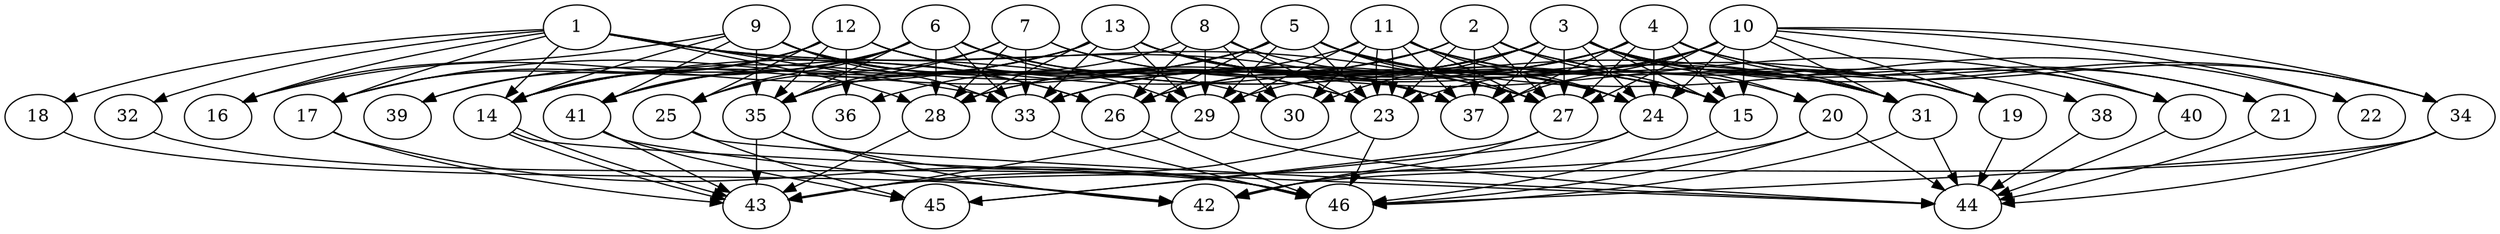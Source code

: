 // DAG (tier=3-complex, mode=compute, n=46, ccr=0.475, fat=0.784, density=0.745, regular=0.212, jump=0.249, mindata=1048576, maxdata=16777216)
// DAG automatically generated by daggen at Sun Aug 24 16:33:35 2025
// /home/ermia/Project/Environments/daggen/bin/daggen --dot --ccr 0.475 --fat 0.784 --regular 0.212 --density 0.745 --jump 0.249 --mindata 1048576 --maxdata 16777216 -n 46 
digraph G {
  1 [size="18504318220907839488", alpha="0.13", expect_size="9252159110453919744"]
  1 -> 14 [size ="55967861440512"]
  1 -> 16 [size ="55967861440512"]
  1 -> 17 [size ="55967861440512"]
  1 -> 18 [size ="55967861440512"]
  1 -> 26 [size ="55967861440512"]
  1 -> 27 [size ="55967861440512"]
  1 -> 28 [size ="55967861440512"]
  1 -> 32 [size ="55967861440512"]
  1 -> 33 [size ="55967861440512"]
  1 -> 37 [size ="55967861440512"]
  2 [size="4127537879356276736000", alpha="0.02", expect_size="2063768939678138368000"]
  2 -> 14 [size ="2058499181772800"]
  2 -> 15 [size ="2058499181772800"]
  2 -> 19 [size ="2058499181772800"]
  2 -> 23 [size ="2058499181772800"]
  2 -> 27 [size ="2058499181772800"]
  2 -> 33 [size ="2058499181772800"]
  2 -> 37 [size ="2058499181772800"]
  2 -> 38 [size ="2058499181772800"]
  3 [size="79250448370068112", alpha="0.06", expect_size="39625224185034056"]
  3 -> 15 [size ="1344489180364800"]
  3 -> 20 [size ="1344489180364800"]
  3 -> 21 [size ="1344489180364800"]
  3 -> 24 [size ="1344489180364800"]
  3 -> 26 [size ="1344489180364800"]
  3 -> 27 [size ="1344489180364800"]
  3 -> 28 [size ="1344489180364800"]
  3 -> 30 [size ="1344489180364800"]
  3 -> 31 [size ="1344489180364800"]
  3 -> 33 [size ="1344489180364800"]
  3 -> 34 [size ="1344489180364800"]
  3 -> 37 [size ="1344489180364800"]
  3 -> 40 [size ="1344489180364800"]
  3 -> 41 [size ="1344489180364800"]
  4 [size="3913366001303049216", alpha="0.11", expect_size="1956683000651524608"]
  4 -> 15 [size ="2024996289380352"]
  4 -> 21 [size ="2024996289380352"]
  4 -> 24 [size ="2024996289380352"]
  4 -> 26 [size ="2024996289380352"]
  4 -> 27 [size ="2024996289380352"]
  4 -> 28 [size ="2024996289380352"]
  4 -> 29 [size ="2024996289380352"]
  4 -> 31 [size ="2024996289380352"]
  4 -> 34 [size ="2024996289380352"]
  4 -> 37 [size ="2024996289380352"]
  5 [size="168007502037609120", alpha="0.14", expect_size="84003751018804560"]
  5 -> 14 [size ="334319323185152"]
  5 -> 15 [size ="334319323185152"]
  5 -> 17 [size ="334319323185152"]
  5 -> 22 [size ="334319323185152"]
  5 -> 23 [size ="334319323185152"]
  5 -> 24 [size ="334319323185152"]
  5 -> 26 [size ="334319323185152"]
  5 -> 27 [size ="334319323185152"]
  5 -> 29 [size ="334319323185152"]
  5 -> 31 [size ="334319323185152"]
  5 -> 35 [size ="334319323185152"]
  6 [size="162402428196747214848", alpha="0.03", expect_size="81201214098373607424"]
  6 -> 14 [size ="238132314243072"]
  6 -> 17 [size ="238132314243072"]
  6 -> 25 [size ="238132314243072"]
  6 -> 28 [size ="238132314243072"]
  6 -> 29 [size ="238132314243072"]
  6 -> 31 [size ="238132314243072"]
  6 -> 33 [size ="238132314243072"]
  6 -> 35 [size ="238132314243072"]
  6 -> 37 [size ="238132314243072"]
  6 -> 41 [size ="238132314243072"]
  7 [size="10342433092799606", alpha="0.15", expect_size="5171216546399803"]
  7 -> 15 [size ="216138994679808"]
  7 -> 24 [size ="216138994679808"]
  7 -> 25 [size ="216138994679808"]
  7 -> 28 [size ="216138994679808"]
  7 -> 33 [size ="216138994679808"]
  7 -> 35 [size ="216138994679808"]
  8 [size="22353181173289636", alpha="0.02", expect_size="11176590586644818"]
  8 -> 23 [size ="13466140147712"]
  8 -> 24 [size ="13466140147712"]
  8 -> 26 [size ="13466140147712"]
  8 -> 29 [size ="13466140147712"]
  8 -> 30 [size ="13466140147712"]
  8 -> 35 [size ="13466140147712"]
  9 [size="43785717214936563712", alpha="0.02", expect_size="21892858607468281856"]
  9 -> 14 [size ="99382892429312"]
  9 -> 16 [size ="99382892429312"]
  9 -> 23 [size ="99382892429312"]
  9 -> 26 [size ="99382892429312"]
  9 -> 30 [size ="99382892429312"]
  9 -> 33 [size ="99382892429312"]
  9 -> 35 [size ="99382892429312"]
  9 -> 41 [size ="99382892429312"]
  10 [size="159855461531648000000", alpha="0.01", expect_size="79927730765824000000"]
  10 -> 15 [size ="235635998720000"]
  10 -> 19 [size ="235635998720000"]
  10 -> 22 [size ="235635998720000"]
  10 -> 23 [size ="235635998720000"]
  10 -> 24 [size ="235635998720000"]
  10 -> 27 [size ="235635998720000"]
  10 -> 31 [size ="235635998720000"]
  10 -> 33 [size ="235635998720000"]
  10 -> 34 [size ="235635998720000"]
  10 -> 37 [size ="235635998720000"]
  10 -> 40 [size ="235635998720000"]
  11 [size="1165804453306929512448", alpha="0.11", expect_size="582902226653464756224"]
  11 -> 19 [size ="886149765660672"]
  11 -> 20 [size ="886149765660672"]
  11 -> 23 [size ="886149765660672"]
  11 -> 23 [size ="886149765660672"]
  11 -> 24 [size ="886149765660672"]
  11 -> 27 [size ="886149765660672"]
  11 -> 29 [size ="886149765660672"]
  11 -> 30 [size ="886149765660672"]
  11 -> 36 [size ="886149765660672"]
  11 -> 37 [size ="886149765660672"]
  12 [size="503107328995326656", alpha="0.19", expect_size="251553664497663328"]
  12 -> 14 [size ="928194114879488"]
  12 -> 17 [size ="928194114879488"]
  12 -> 23 [size ="928194114879488"]
  12 -> 25 [size ="928194114879488"]
  12 -> 27 [size ="928194114879488"]
  12 -> 35 [size ="928194114879488"]
  12 -> 36 [size ="928194114879488"]
  12 -> 37 [size ="928194114879488"]
  12 -> 39 [size ="928194114879488"]
  13 [size="1445439561157784", alpha="0.08", expect_size="722719780578892"]
  13 -> 14 [size ="68759482007552"]
  13 -> 15 [size ="68759482007552"]
  13 -> 16 [size ="68759482007552"]
  13 -> 19 [size ="68759482007552"]
  13 -> 28 [size ="68759482007552"]
  13 -> 29 [size ="68759482007552"]
  13 -> 31 [size ="68759482007552"]
  13 -> 33 [size ="68759482007552"]
  13 -> 37 [size ="68759482007552"]
  13 -> 39 [size ="68759482007552"]
  13 -> 40 [size ="68759482007552"]
  13 -> 41 [size ="68759482007552"]
  14 [size="22355832864253128", alpha="0.19", expect_size="11177916432126564"]
  14 -> 43 [size ="1064516242636800"]
  14 -> 43 [size ="1064516242636800"]
  14 -> 44 [size ="1064516242636800"]
  15 [size="56212111907505600", alpha="0.19", expect_size="28106055953752800"]
  15 -> 46 [size ="2020567364403200"]
  16 [size="83656029287392416", alpha="0.02", expect_size="41828014643696208"]
  17 [size="1382631347874659072", alpha="0.15", expect_size="691315673937329536"]
  17 -> 43 [size ="556508853043200"]
  17 -> 46 [size ="556508853043200"]
  18 [size="764635129019629568000", alpha="0.02", expect_size="382317564509814784000"]
  18 -> 42 [size ="668948706099200"]
  19 [size="8142480931940875", alpha="0.01", expect_size="4071240465970437"]
  19 -> 44 [size ="528848047308800"]
  20 [size="299097831146755200", alpha="0.06", expect_size="149548915573377600"]
  20 -> 43 [size ="136915504332800"]
  20 -> 44 [size ="136915504332800"]
  20 -> 46 [size ="136915504332800"]
  21 [size="101475922366957072", alpha="0.13", expect_size="50737961183478536"]
  21 -> 44 [size ="2155813208588288"]
  22 [size="42592097784221080", alpha="0.17", expect_size="21296048892110540"]
  23 [size="20077057047449156", alpha="0.11", expect_size="10038528523724578"]
  23 -> 43 [size ="874462891212800"]
  23 -> 46 [size ="874462891212800"]
  24 [size="3174884455257418498048", alpha="0.07", expect_size="1587442227628709249024"]
  24 -> 42 [size ="1728125465526272"]
  24 -> 45 [size ="1728125465526272"]
  25 [size="69961601521829896", alpha="0.05", expect_size="34980800760914948"]
  25 -> 44 [size ="1262929261363200"]
  25 -> 45 [size ="1262929261363200"]
  26 [size="11530425211425234", alpha="0.14", expect_size="5765212605712617"]
  26 -> 46 [size ="207039435374592"]
  27 [size="4509475458423189405696", alpha="0.04", expect_size="2254737729211594702848"]
  27 -> 42 [size ="2183604624949248"]
  27 -> 45 [size ="2183604624949248"]
  28 [size="2306598268826390888448", alpha="0.15", expect_size="1153299134413195444224"]
  28 -> 43 [size ="1396597611036672"]
  29 [size="724266920383086592000", alpha="0.09", expect_size="362133460191543296000"]
  29 -> 43 [size ="645192168243200"]
  29 -> 44 [size ="645192168243200"]
  30 [size="557419009055309955072", alpha="0.01", expect_size="278709504527654977536"]
  31 [size="2879134810584828", alpha="0.02", expect_size="1439567405292414"]
  31 -> 44 [size ="181070754480128"]
  31 -> 46 [size ="181070754480128"]
  32 [size="576727169797724", alpha="0.16", expect_size="288363584898862"]
  32 -> 46 [size ="27542685745152"]
  33 [size="1498752809002630", alpha="0.07", expect_size="749376404501315"]
  33 -> 46 [size ="41082108772352"]
  34 [size="302702090958544044032", alpha="0.07", expect_size="151351045479272022016"]
  34 -> 42 [size ="360661901115392"]
  34 -> 44 [size ="360661901115392"]
  34 -> 46 [size ="360661901115392"]
  35 [size="458442422246965248000", alpha="0.04", expect_size="229221211123482624000"]
  35 -> 42 [size ="475641623347200"]
  35 -> 43 [size ="475641623347200"]
  35 -> 46 [size ="475641623347200"]
  36 [size="1279205663293281665024", alpha="0.03", expect_size="639602831646640832512"]
  37 [size="104513734180864000000", alpha="0.14", expect_size="52256867090432000000"]
  38 [size="208742295694127136768", alpha="0.11", expect_size="104371147847063568384"]
  38 -> 44 [size ="281512029192192"]
  39 [size="12998410105543084", alpha="0.01", expect_size="6499205052771542"]
  40 [size="10207765759382370", alpha="0.13", expect_size="5103882879691185"]
  40 -> 44 [size ="799569977802752"]
  41 [size="49257237704889992", alpha="0.19", expect_size="24628618852444996"]
  41 -> 42 [size ="863023757524992"]
  41 -> 43 [size ="863023757524992"]
  41 -> 45 [size ="863023757524992"]
  42 [size="93059053579869008", alpha="0.14", expect_size="46529526789934504"]
  43 [size="87676329880092352", alpha="0.09", expect_size="43838164940046176"]
  44 [size="2923048921552207740928", alpha="0.02", expect_size="1461524460776103870464"]
  45 [size="87884567918973056", alpha="0.10", expect_size="43942283959486528"]
  46 [size="2742871194821722112", alpha="0.01", expect_size="1371435597410861056"]
}